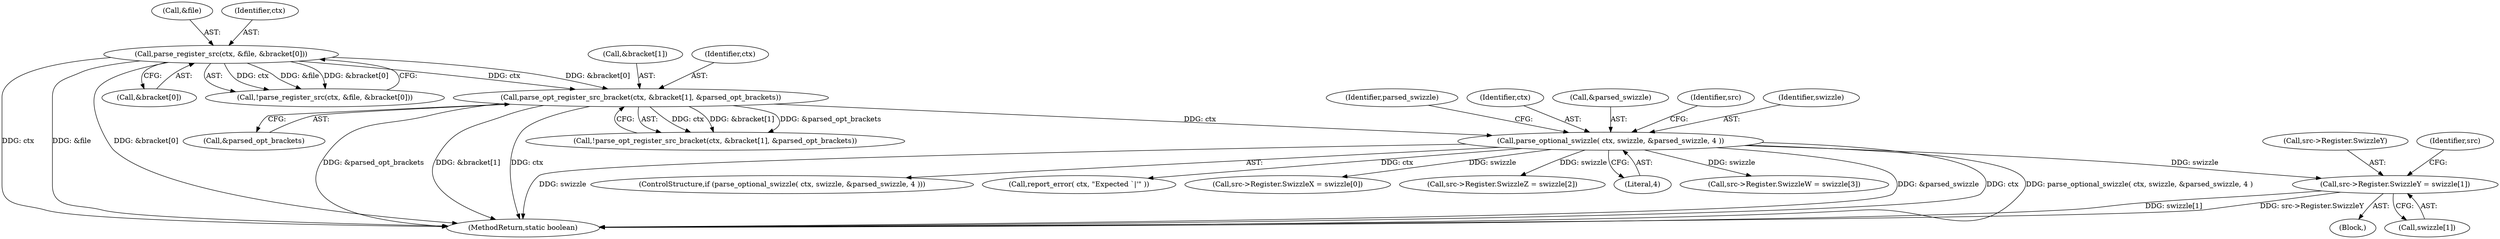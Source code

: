 digraph "0_virglrenderer_e534b51ca3c3cd25f3990589932a9ed711c59b27@array" {
"1002054" [label="(Call,src->Register.SwizzleY = swizzle[1])"];
"1002035" [label="(Call,parse_optional_swizzle( ctx, swizzle, &parsed_swizzle, 4 ))"];
"1001844" [label="(Call,parse_opt_register_src_bracket(ctx, &bracket[1], &parsed_opt_brackets))"];
"1001832" [label="(Call,parse_register_src(ctx, &file, &bracket[0]))"];
"1001844" [label="(Call,parse_opt_register_src_bracket(ctx, &bracket[1], &parsed_opt_brackets))"];
"1002043" [label="(Identifier,parsed_swizzle)"];
"1001832" [label="(Call,parse_register_src(ctx, &file, &bracket[0]))"];
"1002055" [label="(Call,src->Register.SwizzleY)"];
"1002036" [label="(Identifier,ctx)"];
"1002063" [label="(Call,src->Register.SwizzleZ = swizzle[2])"];
"1002040" [label="(Literal,4)"];
"1002038" [label="(Call,&parsed_swizzle)"];
"1001834" [label="(Call,&file)"];
"1002072" [label="(Call,src->Register.SwizzleW = swizzle[3])"];
"1004155" [label="(MethodReturn,static boolean)"];
"1002054" [label="(Call,src->Register.SwizzleY = swizzle[1])"];
"1002034" [label="(ControlStructure,if (parse_optional_swizzle( ctx, swizzle, &parsed_swizzle, 4 )))"];
"1001833" [label="(Identifier,ctx)"];
"1001843" [label="(Call,!parse_opt_register_src_bracket(ctx, &bracket[1], &parsed_opt_brackets))"];
"1002066" [label="(Identifier,src)"];
"1002101" [label="(Call,report_error( ctx, \"Expected `|'\" ))"];
"1001846" [label="(Call,&bracket[1])"];
"1001836" [label="(Call,&bracket[0])"];
"1002084" [label="(Identifier,src)"];
"1001845" [label="(Identifier,ctx)"];
"1002035" [label="(Call,parse_optional_swizzle( ctx, swizzle, &parsed_swizzle, 4 ))"];
"1002045" [label="(Call,src->Register.SwizzleX = swizzle[0])"];
"1002044" [label="(Block,)"];
"1002037" [label="(Identifier,swizzle)"];
"1001831" [label="(Call,!parse_register_src(ctx, &file, &bracket[0]))"];
"1001850" [label="(Call,&parsed_opt_brackets)"];
"1002060" [label="(Call,swizzle[1])"];
"1002054" -> "1002044"  [label="AST: "];
"1002054" -> "1002060"  [label="CFG: "];
"1002055" -> "1002054"  [label="AST: "];
"1002060" -> "1002054"  [label="AST: "];
"1002066" -> "1002054"  [label="CFG: "];
"1002054" -> "1004155"  [label="DDG: swizzle[1]"];
"1002054" -> "1004155"  [label="DDG: src->Register.SwizzleY"];
"1002035" -> "1002054"  [label="DDG: swizzle"];
"1002035" -> "1002034"  [label="AST: "];
"1002035" -> "1002040"  [label="CFG: "];
"1002036" -> "1002035"  [label="AST: "];
"1002037" -> "1002035"  [label="AST: "];
"1002038" -> "1002035"  [label="AST: "];
"1002040" -> "1002035"  [label="AST: "];
"1002043" -> "1002035"  [label="CFG: "];
"1002084" -> "1002035"  [label="CFG: "];
"1002035" -> "1004155"  [label="DDG: &parsed_swizzle"];
"1002035" -> "1004155"  [label="DDG: ctx"];
"1002035" -> "1004155"  [label="DDG: parse_optional_swizzle( ctx, swizzle, &parsed_swizzle, 4 )"];
"1002035" -> "1004155"  [label="DDG: swizzle"];
"1001844" -> "1002035"  [label="DDG: ctx"];
"1002035" -> "1002045"  [label="DDG: swizzle"];
"1002035" -> "1002063"  [label="DDG: swizzle"];
"1002035" -> "1002072"  [label="DDG: swizzle"];
"1002035" -> "1002101"  [label="DDG: ctx"];
"1001844" -> "1001843"  [label="AST: "];
"1001844" -> "1001850"  [label="CFG: "];
"1001845" -> "1001844"  [label="AST: "];
"1001846" -> "1001844"  [label="AST: "];
"1001850" -> "1001844"  [label="AST: "];
"1001843" -> "1001844"  [label="CFG: "];
"1001844" -> "1004155"  [label="DDG: &parsed_opt_brackets"];
"1001844" -> "1004155"  [label="DDG: &bracket[1]"];
"1001844" -> "1004155"  [label="DDG: ctx"];
"1001844" -> "1001843"  [label="DDG: ctx"];
"1001844" -> "1001843"  [label="DDG: &bracket[1]"];
"1001844" -> "1001843"  [label="DDG: &parsed_opt_brackets"];
"1001832" -> "1001844"  [label="DDG: ctx"];
"1001832" -> "1001844"  [label="DDG: &bracket[0]"];
"1001832" -> "1001831"  [label="AST: "];
"1001832" -> "1001836"  [label="CFG: "];
"1001833" -> "1001832"  [label="AST: "];
"1001834" -> "1001832"  [label="AST: "];
"1001836" -> "1001832"  [label="AST: "];
"1001831" -> "1001832"  [label="CFG: "];
"1001832" -> "1004155"  [label="DDG: ctx"];
"1001832" -> "1004155"  [label="DDG: &file"];
"1001832" -> "1004155"  [label="DDG: &bracket[0]"];
"1001832" -> "1001831"  [label="DDG: ctx"];
"1001832" -> "1001831"  [label="DDG: &file"];
"1001832" -> "1001831"  [label="DDG: &bracket[0]"];
}
